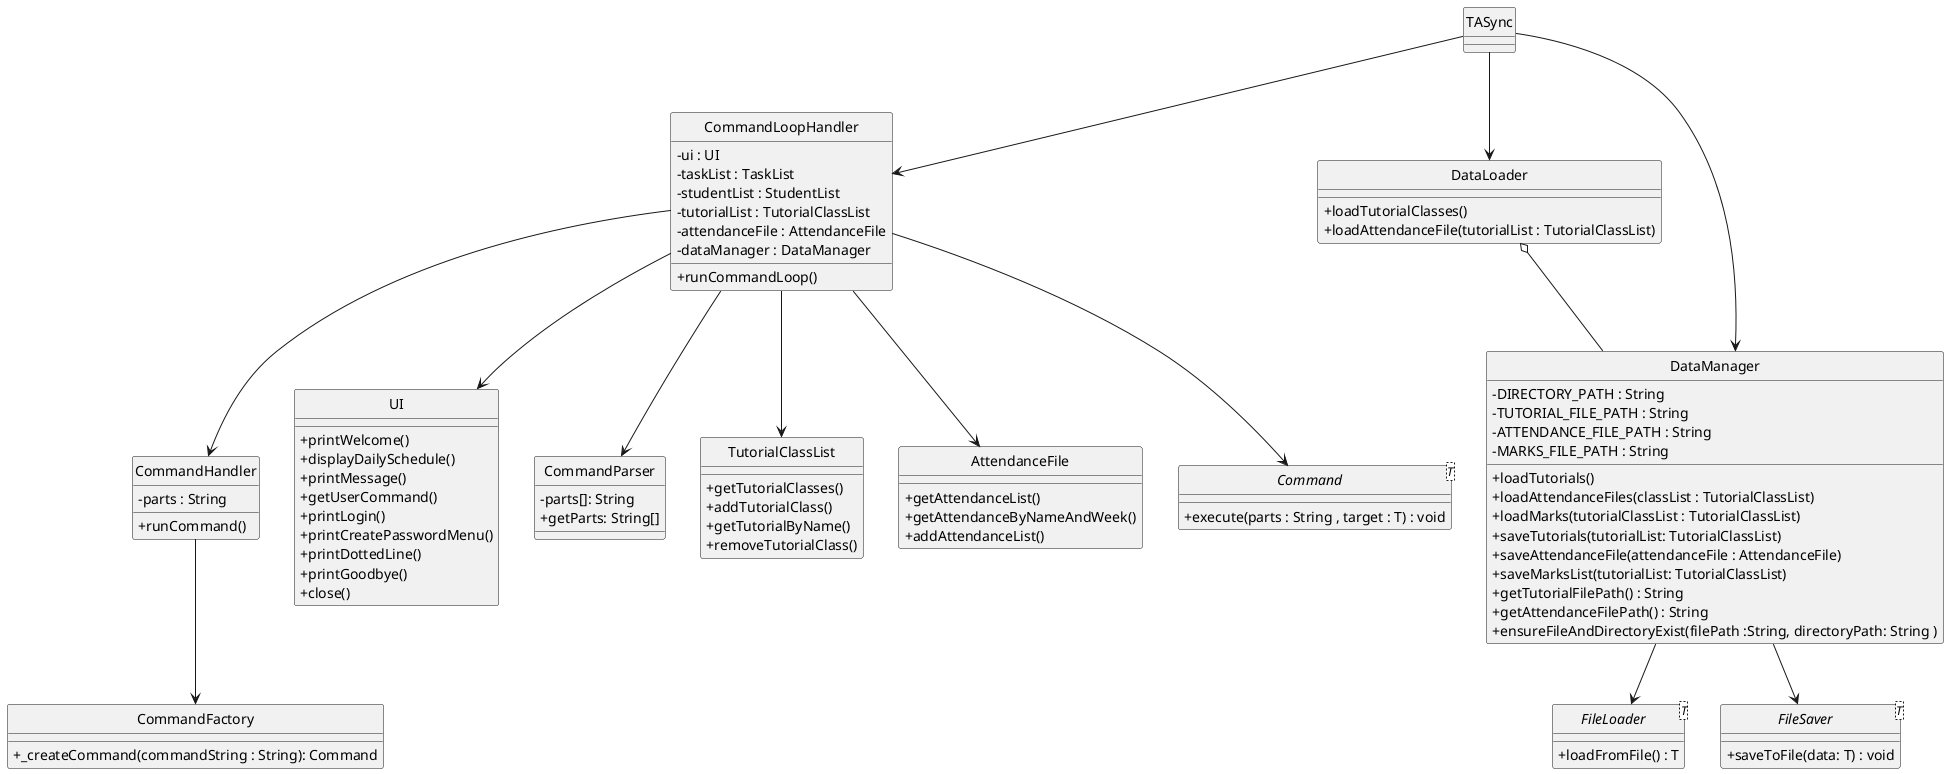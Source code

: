 @startuml
hide circle
skinparam classAttributeIconSize 0
class CommandHandler {
    - parts : String
    + runCommand()
}
class TASync {
}
class CommandFactory {
    + _createCommand(commandString : String): Command
}
class UI {
    + printWelcome()
    + displayDailySchedule()
    + printMessage()
    + getUserCommand()
    + printLogin()
    + printCreatePasswordMenu()
    + printDottedLine()
    + printGoodbye()
    + close()
}
class CommandParser {
    - parts[]: String
    + getParts: String[]
}
class TutorialClassList {
    + getTutorialClasses()
    + addTutorialClass()
    + getTutorialByName()
    + removeTutorialClass()
}
class CommandLoopHandler {
    - ui : UI
    - taskList : TaskList
    - studentList : StudentList
    - tutorialList : TutorialClassList
    - attendanceFile : AttendanceFile
    - dataManager : DataManager
    + runCommandLoop()
}
class AttendanceFile {
    + getAttendanceList()
    + getAttendanceByNameAndWeek()
    + addAttendanceList()
}
class DataLoader{
    + loadTutorialClasses()
    + loadAttendanceFile(tutorialList : TutorialClassList)
}
class DataManager{
    - DIRECTORY_PATH : String
    - TUTORIAL_FILE_PATH : String
    - ATTENDANCE_FILE_PATH : String
    - MARKS_FILE_PATH : String
    + loadTutorials()
    + loadAttendanceFiles(classList : TutorialClassList)
    + loadMarks(tutorialClassList : TutorialClassList)
    + saveTutorials(tutorialList: TutorialClassList)
    + saveAttendanceFile(attendanceFile : AttendanceFile)
    + saveMarksList(tutorialList: TutorialClassList)
    + getTutorialFilePath() : String
    + getAttendanceFilePath() : String
    + ensureFileAndDirectoryExist(filePath :String, directoryPath: String )



}
interface FileLoader<T> {
    + loadFromFile() : T
}

interface FileSaver<T> {
    + saveToFile(data: T) : void
}

interface Command<T> {
    + execute(parts : String , target : T) : void
}

CommandLoopHandler --> UI
CommandLoopHandler --> AttendanceFile
CommandLoopHandler --> TutorialClassList
CommandLoopHandler --> CommandParser
CommandLoopHandler --> CommandHandler
CommandHandler --> CommandFactory
CommandLoopHandler --> Command
TASync --> CommandLoopHandler
TASync --> DataLoader
TASync --> DataManager
DataLoader o-- DataManager
DataManager --> FileSaver
DataManager --> FileLoader
@enduml